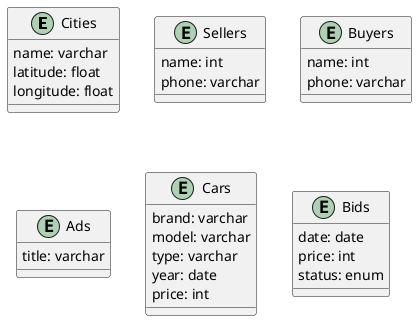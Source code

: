 @startuml
entity Cities{
    name: varchar
    latitude: float
    longitude: float
}
entity Sellers{
    name: int
    phone: varchar
}
entity Buyers{
    name: int
    phone: varchar
}
entity Ads{
    title: varchar
}
entity Cars{
    brand: varchar
    model: varchar
    type: varchar
    year: date
    price: int
}
entity Bids{
    date: date
    price: int
    status: enum
}
@enduml
